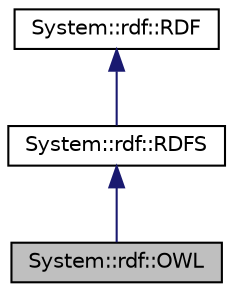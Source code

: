 digraph G
{
  edge [fontname="Helvetica",fontsize="10",labelfontname="Helvetica",labelfontsize="10"];
  node [fontname="Helvetica",fontsize="10",shape=record];
  Node1 [label="System::rdf::OWL",height=0.2,width=0.4,color="black", fillcolor="grey75", style="filled" fontcolor="black"];
  Node2 -> Node1 [dir="back",color="midnightblue",fontsize="10",style="solid",fontname="Helvetica"];
  Node2 [label="System::rdf::RDFS",height=0.2,width=0.4,color="black", fillcolor="white", style="filled",URL="$class_system_1_1rdf_1_1_r_d_f_s.html"];
  Node3 -> Node2 [dir="back",color="midnightblue",fontsize="10",style="solid",fontname="Helvetica"];
  Node3 [label="System::rdf::RDF",height=0.2,width=0.4,color="black", fillcolor="white", style="filled",URL="$class_system_1_1rdf_1_1_r_d_f.html"];
}

